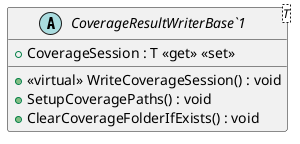 @startuml
abstract class "CoverageResultWriterBase`1"<T> {
    + CoverageSession : T <<get>> <<set>>
    + <<virtual>> WriteCoverageSession() : void
    + SetupCoveragePaths() : void
    + ClearCoverageFolderIfExists() : void
}
@enduml
